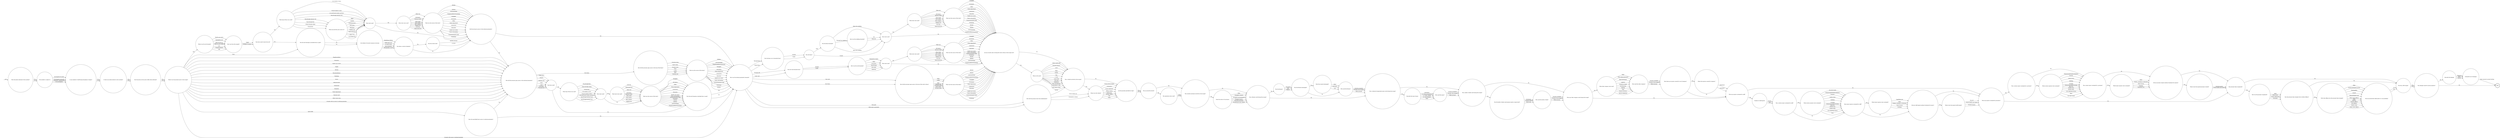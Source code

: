 digraph ESCAPE_FROM_CUSTODY {  rankdir=LR;
  node [shape = circle];
  START_NODE [label="", shape=none];
  START_NODE -> 44376 [label = "start"];
  END_NODE [label="END", shape="doublecircle"];
  44121 [label = "Whose was the vehicle?"];
  44121 -> 44251 [label = "Prison service vehicle"];
  44121 -> 44251 [label = "Contractors"];
  44121 -> 44251 [label = "Escort contractor"];
  44121 -> 44251 [label = "Official vehicle"];
  44121 -> 44251 [label = "Staff vehicle"];
  44121 -> 44251 [label = "Private vehicle"];
  44121 -> 44251 [label = "Taxi"];
  44121 -> 44251 [label = "Other"];
  44126 [label = "What was the source of the tools?"];
  44126 -> 44436 [label = "Works department"];
  44126 -> 44436 [label = "Contractors"];
  44126 -> 44436 [label = "Education"];
  44126 -> 44436 [label = "Health care centre"];
  44126 -> 44436 [label = "Farms and gardens"];
  44126 -> 44436 [label = "Gymnasium/sports field"];
  44126 -> 44436 [label = "Workshops"];
  44126 -> 44436 [label = "Kitchen"];
  44126 -> 44436 [label = "Hobbies"];
  44126 -> 44436 [label = "Cell furnishings"];
  44126 -> 44436 [label = "Wing/houseblock furnishings"];
  44126 -> 44436 [label = "Smuggled"];
  44126 -> 44436 [label = "Not known"];
  44126 -> 44436 [label = "Other"];
  44138 [label = "Was an aircraft involved?"];
  44138 -> 44621 [label = "Yes"];
  44138 -> 44781 [label = "No"];
  44165 [label = "What type of force was used?"];
  44165 -> 44931 [label = "Cut window or bars"];
  44165 -> 44931 [label = "Forced window or bars"];
  44165 -> 44931 [label = "Cut and forced window and bars"];
  44165 -> 44931 [label = "Dug through external wall"];
  44165 -> 44931 [label = "Dug through internal wall"];
  44165 -> 44931 [label = "Dug through floor"];
  44165 -> 44931 [label = "Broke through ceiling"];
  44165 -> 44931 [label = "Forced door"];
  44169 [label = "Was a chemical incapacitant spray used during the escape?"];
  44169 -> 44633 [label = "Yes"];
  44169 -> 44641 [label = "No"];
  44178 [label = "Was the exit through an unlocked door or gate?"];
  44178 -> 44851 [label = "Yes"];
  44178 -> 44851 [label = "No"];
  44192 [label = "Were tools used?"];
  44192 -> 44590 [label = "Yes"];
  44192 -> 44436 [label = "No"];
  44212 [label = "Where were the injured prisoners treated?"];
  44212 -> 44388 [label = "Prison health care centre"];
  44212 -> 44388 [label = "Outside hospital"];
  44217 [label = "Did the exit give access to the external perimeter?"];
  44217 -> 44851 [label = "Yes"];
  44217 -> 44370 [label = "No"];
  44220 [label = "Were there any injuries caused by use of weapons?"];
  44220 -> 44406 [label = "Yes"];
  44220 -> 44309 [label = "No"];
  44221 [label = "Was force used to leave the cell?"];
  44221 -> 44790 [label = "Yes"];
  44221 -> 44527 [label = "No"];
  44231 [label = "What was the source of the tools?"];
  44231 -> 44178 [label = "Works department"];
  44231 -> 44178 [label = "Contractors"];
  44231 -> 44178 [label = "Education"];
  44231 -> 44178 [label = "Health care centre"];
  44231 -> 44178 [label = "Farms and gardens"];
  44231 -> 44178 [label = "Gymnasium/sports field"];
  44231 -> 44178 [label = "Workshops"];
  44231 -> 44178 [label = "Kitchen"];
  44231 -> 44178 [label = "Hobbies"];
  44231 -> 44178 [label = "Cell furnishings"];
  44231 -> 44178 [label = "Wing/houseblock furnishings"];
  44231 -> 44178 [label = "Smuggled"];
  44231 -> 44178 [label = "Not known"];
  44231 -> 44178 [label = "Other"];
  44241 [label = "Number of staff injured"];
  44241 -> 44549 [label = "Male"];
  44241 -> 44549 [label = "Female"];
  44245 [label = "What tools were used?"];
  44245 -> 44628 [label = "Hacksaw blade"];
  44245 -> 44628 [label = "Other blade"];
  44245 -> 44628 [label = "Wire cutters"];
  44245 -> 44628 [label = "Bolt croppers"];
  44245 -> 44628 [label = "Digging tool"];
  44245 -> 44628 [label = "Crow bar"];
  44245 -> 44628 [label = "Improvised tool"];
  44245 -> 44628 [label = "Other tool"];
  44245 -> 44628 [label = "Not known"];
  44251 [label = "Are the grounds patrolled by dogs?"];
  44251 -> 44138 [label = "Yes"];
  44251 -> 44138 [label = "No"];
  44258 [label = "Which minor injuries were sustained?"];
  44258 -> 44485 [label = "Grazes, scratches or abrasions"];
  44258 -> 44485 [label = "Minor bruises"];
  44258 -> 44485 [label = "Swellings"];
  44258 -> 44485 [label = "Superficial cuts"];
  44258 -> 44485 [label = "Other"];
  44262 [label = "Describe the damage"];
  44262 -> 44363 [label = "Minor"];
  44262 -> 44363 [label = "Serious"];
  44262 -> 44363 [label = "Extensive"];
  44270 [label = "Was the firearm discharged?"];
  44270 -> 44897 [label = "Yes"];
  44270 -> 44325 [label = "No"];
  44291 [label = "Were tools used?"];
  44291 -> 44245 [label = "Yes"];
  44291 -> 44436 [label = "No"];
  44309 [label = "Were any injuries sustained by staff?"];
  44309 -> 44241 [label = "Yes"];
  44309 -> 45164 [label = "No"];
  44310 [label = "Has the prison service press office been informed?"];
  44310 -> 45032 [label = "Yes"];
  44310 -> 45032 [label = "No"];
  44321 [label = "Give details of security measure overcome"];
  44321 -> 44546 [label = "UV hand stamp"];
  44321 -> 44546 [label = "Hand geometry"];
  44321 -> 44546 [label = "Photographic record"];
  44321 -> 44546 [label = "Identifying clothing"];
  44321 -> 44546 [label = "Staff supervision"];
  44325 [label = "Who used the firearm?"];
  44325 -> 44169 [label = "Prisoner who escaped"];
  44325 -> 44169 [label = "Other prisoner"];
  44325 -> 44169 [label = "Outside accomplice"];
  44329 [label = "Was the knife or blade used purpose made or improvised?"];
  44329 -> 44787 [label = "Purpose made"];
  44329 -> 44787 [label = "Improvised"];
  44329 -> 44787 [label = "Not known"];
  44363 [label = "Estimated cost of damage"];
  44363 -> END_NODE [label = "Enter amount in pound sterling"];
  44369 [label = "Were any other weapons used during the escape?"];
  44369 -> 44761 [label = "Yes"];
  44369 -> 44309 [label = "No"];
  44370 [label = "How did the prisoner gain access to the external perimeter?"];
  44370 -> 44726 [label = "Window"];
  44370 -> 44726 [label = "External wall"];
  44370 -> 44726 [label = "Floor"];
  44370 -> 44726 [label = "Roof"];
  44370 -> 44726 [label = "Door/gate"];
  44370 -> 44726 [label = "Through fence"];
  44370 -> 44726 [label = "Under fence"];
  44370 -> 44578 [label = "Over fence"];
  44373 [label = "With what offence has the prisoner been charged?"];
  44373 -> 44699 [label = "Murder/attempted murder"];
  44373 -> 44699 [label = "Manslaughter"];
  44373 -> 44699 [label = "Assault"];
  44373 -> 44699 [label = "Rape/attempted rape"];
  44373 -> 44699 [label = "Other sexual offence"];
  44373 -> 44699 [label = "Theft"];
  44373 -> 44699 [label = "Robbery"];
  44373 -> 44699 [label = "Firearm offence"];
  44373 -> 44699 [label = "Drug offence"];
  44373 -> 44699 [label = "Vehicle crime"];
  44373 -> 44699 [label = "Public order offence"];
  44373 -> 44699 [label = "Other"];
  44376 [label = "Were the police informed of the incident?"];
  44376 -> 45177 [label = "Yes"];
  44376 -> 45177 [label = "No"];
  44377 [label = "Which serious injuries were sustained?"];
  44377 -> 44872 [label = "Fracture"];
  44377 -> 44872 [label = "Scald or burn"];
  44377 -> 44872 [label = "Stabbing"];
  44377 -> 44872 [label = "Crushing"];
  44377 -> 44872 [label = "Extensive/multiple bruising"];
  44377 -> 44872 [label = "Black eye"];
  44377 -> 44872 [label = "Broken nose"];
  44377 -> 44872 [label = "Broken teeth"];
  44377 -> 44872 [label = "Cuts requiring sutures"];
  44377 -> 44872 [label = "Bites"];
  44377 -> 44872 [label = "Gun shot wound"];
  44377 -> 44872 [label = "Temporary/permanent blindness"];
  44381 [label = "State the nature of assistance"];
  44381 -> 44689 [label = "Smuggled weapons"];
  44381 -> 44689 [label = "Smuggled tools/equipment"];
  44381 -> 44689 [label = "Swapped identity"];
  44381 -> 44689 [label = "Breached perimeter"];
  44381 -> 44689 [label = "Provided get away vehicle"];
  44381 -> 44689 [label = "Other"];
  44388 [label = "Has prisoner been recaptured?"];
  44388 -> 45147 [label = "Yes"];
  44388 -> 44968 [label = "No"];
  44406 [label = "Where the injuries caused by weapons?"];
  44406 -> 44309 [label = "Intentional"];
  44406 -> 44309 [label = "Accidental"];
  44415 [label = "Has the prisoner been charged with a further offence?"];
  44415 -> 44373 [label = "Yes"];
  44415 -> 44968 [label = "No"];
  44428 [label = "Was a serious injury sustained by a prisoner?"];
  44428 -> 44377 [label = "Yes"];
  44428 -> 44872 [label = "No"];
  44436 [label = "Are any security aids covering the wall or fence at the escape site?"];
  44436 -> 45039 [label = "Yes"];
  44436 -> 45048 [label = "No"];
  44442 [label = "Where were the injured staff treated?"];
  44442 -> 45164 [label = "Prison health care centre"];
  44442 -> 45164 [label = "Outside hospital"];
  44442 -> 45164 [label = "Own GP"];
  44476 [label = "How was the cladding breached?"];
  44476 -> 44192 [label = "Cut"];
  44476 -> 44192 [label = "Removed"];
  44485 [label = "Did any prisoner require medical treatment for injuries?"];
  44485 -> 44212 [label = "Yes"];
  44485 -> 44388 [label = "No"];
  44499 [label = "Is there any media interest in this incident?"];
  44499 -> 44310 [label = "Yes"];
  44499 -> 44310 [label = "No"];
  44501 [label = "Was the firearm?"];
  44501 -> 44270 [label = "Real"];
  44501 -> 44270 [label = "Replica"];
  44501 -> 44270 [label = "Not known"];
  44527 [label = "Was the exit through an unlocked door or gate?"];
  44527 -> 44321 [label = "Yes"];
  44527 -> 44321 [label = "No"];
  44540 [label = "Where was the cell situated?"];
  44540 -> 44558 [label = "SSU"];
  44540 -> 44558 [label = "Wing/houseblock"];
  44540 -> 44558 [label = "CRC"];
  44540 -> 44558 [label = "Health care centre"];
  44540 -> 44558 [label = "Segregation unit"];
  44540 -> 44558 [label = "Rule 45 unit (or)"];
  44540 -> 44558 [label = "Rule 45 unit (GOAD)"];
  44546 [label = "Was there a switch of identity?"];
  44546 -> 44651 [label = "Yes"];
  44546 -> 44217 [label = "No"];
  44549 [label = "Was a serious injury sustained by staff?"];
  44549 -> 44858 [label = "Yes"];
  44549 -> 44981 [label = "No"];
  44558 [label = "How was the cell occupied?"];
  44558 -> 44221 [label = "Single"];
  44558 -> 44221 [label = "Multiple occupancy"];
  44568 [label = "How did the prisoner leave the establishment?"];
  44568 -> 45048 [label = "On foot"];
  44568 -> 44121 [label = "Drove vehicle out"];
  44568 -> 44121 [label = "Concealed in vehicle"];
  44578 [label = "How did the prisoner gain access to the top of the fence?"];
  44578 -> 45036 [label = "Ladder"];
  44578 -> 45036 [label = "Rope"];
  44578 -> 45036 [label = "Climbing aids"];
  44578 -> 45036 [label = "Furniture items"];
  44578 -> 45036 [label = "Sports items"];
  44578 -> 45036 [label = "Grounds items"];
  44578 -> 45036 [label = "Other"];
  44590 [label = "What tools were used?"];
  44590 -> 44126 [label = "Hacksaw blade"];
  44590 -> 44126 [label = "Other blade"];
  44590 -> 44126 [label = "Wire cutters"];
  44590 -> 44126 [label = "Bolt croppers"];
  44590 -> 44126 [label = "Digging tool"];
  44590 -> 44126 [label = "Crow bar"];
  44590 -> 44126 [label = "Improvised tool"];
  44590 -> 44126 [label = "Other tool"];
  44590 -> 44126 [label = "Not known"];
  44621 [label = "Was operation Lewis used?"];
  44621 -> 44781 [label = "Yes"];
  44621 -> 44781 [label = "No"];
  44628 [label = "What was the source of the tools?"];
  44628 -> 44436 [label = "Works department"];
  44628 -> 44436 [label = "Contractors"];
  44628 -> 44436 [label = "Education"];
  44628 -> 44436 [label = "Health care centre"];
  44628 -> 44436 [label = "Farms and gardens"];
  44628 -> 44436 [label = "Gymnasium/sports field"];
  44628 -> 44436 [label = "Workshops"];
  44628 -> 44436 [label = "Kitchen"];
  44628 -> 44436 [label = "Hobbies"];
  44628 -> 44436 [label = "Cell furnishings"];
  44628 -> 44436 [label = "Wing/houseblock furnishings"];
  44628 -> 44436 [label = "Smuggled"];
  44628 -> 44436 [label = "Not known"];
  44628 -> 44436 [label = "Other"];
  44633 [label = "Describe the type of spray"];
  44633 -> 44848 [label = "C.n (chloracetopheone)"];
  44633 -> 44848 [label = "C.s (ortho..nitrile)"];
  44633 -> 44848 [label = "O.c (mace/pepper)"];
  44633 -> 44848 [label = "Other"];
  44633 -> 44848 [label = "Not known"];
  44641 [label = "Was a knife or blade used during the escape?"];
  44641 -> 44329 [label = "Yes"];
  44641 -> 44369 [label = "No"];
  44651 [label = "Was the switch with?"];
  44651 -> 44217 [label = "Another prisoner"];
  44651 -> 44217 [label = "A visitor"];
  44657 [label = "What tools were used?"];
  44657 -> 45037 [label = "Hacksaw blade"];
  44657 -> 45037 [label = "Other blade"];
  44657 -> 45037 [label = "Wire cutters"];
  44657 -> 45037 [label = "Bolt croppers"];
  44657 -> 45037 [label = "Digging tool"];
  44657 -> 45037 [label = "Crow bar"];
  44657 -> 45037 [label = "Improvised tool"];
  44657 -> 45037 [label = "Other tool"];
  44657 -> 45037 [label = "Not known"];
  44659 [label = "Was damage caused to prison property?"];
  44659 -> 44262 [label = "Yes"];
  44659 -> END_NODE [label = "No"];
  44683 [label = "Who used the other weapons?"];
  44683 -> 44220 [label = "Prisoner who escaped"];
  44683 -> 44220 [label = "Other prisoner"];
  44683 -> 44220 [label = "Outside accomplice"];
  44689 [label = "Was a firearm used during the escape?"];
  44689 -> 44501 [label = "Yes"];
  44689 -> 44169 [label = "No"];
  44699 [label = "Has any prosecution taken place or is any pending?"];
  44699 -> 44968 [label = "Yes"];
  44699 -> 44968 [label = "No"];
  44705 [label = "Does the sportsfield have access to external perimeter?"];
  44705 -> 44851 [label = "Yes"];
  44705 -> 44370 [label = "No"];
  44726 [label = "Was force used?"];
  44726 -> 44165 [label = "Yes"];
  44726 -> 44178 [label = "No"];
  44761 [label = "What other weapons were used?"];
  44761 -> 44683 [label = "Other sharp instrument"];
  44761 -> 44683 [label = "Blunt instrument"];
  44761 -> 44683 [label = "Ligature"];
  44761 -> 44683 [label = "Dangerous liquid"];
  44761 -> 44683 [label = "Excreta/urine"];
  44761 -> 44683 [label = "Spitting"];
  44761 -> 44683 [label = "Food"];
  44761 -> 44683 [label = "Thrown furniture"];
  44761 -> 44683 [label = "Thrown equipment"];
  44761 -> 44683 [label = "Other"];
  44781 [label = "Was outside assistance involved in the escape?"];
  44781 -> 44381 [label = "Yes"];
  44781 -> 44689 [label = "No"];
  44787 [label = "Who used the knife or blade?"];
  44787 -> 44369 [label = "Prisoner who escaped"];
  44787 -> 44369 [label = "Other prisoner"];
  44787 -> 44369 [label = "Outside accomplice"];
  44790 [label = "What type of force was used?"];
  44790 -> 44936 [label = "Cut window or bars"];
  44790 -> 44936 [label = "Forced window or bars"];
  44790 -> 44936 [label = "Cut and forced window and bars"];
  44790 -> 44936 [label = "Dug through external wall"];
  44790 -> 45009 [label = "Dug through internal wall"];
  44790 -> 45009 [label = "Dug through floor"];
  44790 -> 45009 [label = "Broke through ceiling"];
  44790 -> 45009 [label = "Forced door"];
  44798 [label = "Is any member of staff facing disciplinary charges?"];
  44798 -> 44499 [label = "Yes"];
  44798 -> 44499 [label = "No"];
  44824 [label = "Was the wall breached from?"];
  44824 -> 45103 [label = "Inside"];
  44824 -> 45103 [label = "Outside"];
  44830 [label = "Was the fence?"];
  44830 -> 44903 [label = "Clad"];
  44830 -> 44192 [label = "Unclad"];
  44834 [label = "Was the fence cut or breached from?"];
  44834 -> 44830 [label = "Inside"];
  44834 -> 44830 [label = "Outside"];
  44844 [label = "What tools were used?"];
  44844 -> 44231 [label = "Hacksaw blade"];
  44844 -> 44231 [label = "Other blade"];
  44844 -> 44231 [label = "Wire cutters"];
  44844 -> 44231 [label = "Bolt croppers"];
  44844 -> 44231 [label = "Digging tool"];
  44844 -> 44231 [label = "Crow bar"];
  44844 -> 44231 [label = "Improvised tool"];
  44844 -> 44231 [label = "Other tool"];
  44844 -> 44231 [label = "Not known"];
  44848 [label = "Who used the spray?"];
  44848 -> 44641 [label = "Prisoner who escaped"];
  44848 -> 44641 [label = "Other prisoner"];
  44848 -> 44641 [label = "Outside accomplice"];
  44851 [label = "How was the external perimeter breached?"];
  44851 -> 44568 [label = "Main gate"];
  44851 -> 44568 [label = "Other gate in perimeter"];
  44851 -> 44852 [label = "Over wall"];
  44851 -> 44852 [label = "Over fence"];
  44851 -> 44834 [label = "Through fence"];
  44851 -> 44824 [label = "Through wall"];
  44851 -> 44834 [label = "Under fence"];
  44851 -> 44824 [label = "Under wall"];
  44852 [label = "How did the prisoner gain access to the top of the wall or fence?"];
  44852 -> 45052 [label = "Ladder"];
  44852 -> 45052 [label = "Rope"];
  44852 -> 45052 [label = "Climbing aids"];
  44852 -> 45052 [label = "Furniture items"];
  44852 -> 45052 [label = "Sports items"];
  44852 -> 45052 [label = "Grounds items"];
  44852 -> 45052 [label = "Other"];
  44858 [label = "Which serious injuries were sustained?"];
  44858 -> 44981 [label = "Fracture"];
  44858 -> 44981 [label = "Scald or burn"];
  44858 -> 44981 [label = "Stabbing"];
  44858 -> 44981 [label = "Crushing"];
  44858 -> 44981 [label = "Extensive/multiple bruising"];
  44858 -> 44981 [label = "Black eye"];
  44858 -> 44981 [label = "Broken nose"];
  44858 -> 44981 [label = "Broken teeth"];
  44858 -> 44981 [label = "Cuts requiring sutures"];
  44858 -> 44981 [label = "Bites"];
  44858 -> 44981 [label = "Gun shot wound"];
  44858 -> 44981 [label = "Temporary/permanent blindness"];
  44872 [label = "Was a minor injury sustained by a prisoner?"];
  44872 -> 44258 [label = "Yes"];
  44872 -> 44485 [label = "No"];
  44897 [label = "Were the rounds discharged?"];
  44897 -> 44325 [label = "Live"];
  44897 -> 44325 [label = "Blank"];
  44897 -> 44325 [label = "Not known"];
  44903 [label = "Was the fence breached?"];
  44903 -> 44476 [label = "Through the cladding"];
  44903 -> 44192 [label = "Above the cladding"];
  44903 -> 44192 [label = "Below the cladding"];
  44931 [label = "Were tools used?"];
  44931 -> 44844 [label = "Yes"];
  44931 -> 44231 [label = "No"];
  44936 [label = "Were tools used?"];
  44936 -> 44657 [label = "Yes"];
  44936 -> 44217 [label = "No"];
  44961 [label = "Which minor injuries were sustained?"];
  44961 -> 45132 [label = "Grazes, scratches or abrasions"];
  44961 -> 45132 [label = "Minor bruises"];
  44961 -> 45132 [label = "Swellings"];
  44961 -> 45132 [label = "Superficial cuts"];
  44961 -> 45132 [label = "Other"];
  44968 [label = "Was this a KPI escape?"];
  44968 -> 44659 [label = "Yes"];
  44968 -> 44659 [label = "No"];
  44981 [label = "Were minor injuries sustained by staff?"];
  44981 -> 44961 [label = "Yes"];
  44981 -> 45132 [label = "No"];
  45009 [label = "Which area did this give access to?"];
  45009 -> 44936 [label = "Another cell"];
  45009 -> 44936 [label = "Recess/showers"];
  45009 -> 44936 [label = "Store room"];
  45009 -> 44936 [label = "Association area"];
  45009 -> 44936 [label = "Office"];
  45009 -> 44936 [label = "Canteen"];
  45009 -> 44936 [label = "Kitchen/servery"];
  45009 -> 44936 [label = "Roof space"];
  45009 -> 44936 [label = "Basement"];
  45032 [label = "Where was the prisoner prior to the escape?"];
  45032 -> 44705 [label = "Sports field"];
  45032 -> 44540 [label = "Cell"];
  45032 -> 44527 [label = "Visits"];
  45032 -> 44370 [label = "Wing/houseblock"];
  45032 -> 44370 [label = "Dormitory"];
  45032 -> 44370 [label = "Health care centre"];
  45032 -> 44370 [label = "Chapel"];
  45032 -> 44370 [label = "Kitchen"];
  45032 -> 44370 [label = "Education/library"];
  45032 -> 44370 [label = "Workshop"];
  45032 -> 44370 [label = "Stores"];
  45032 -> 44370 [label = "Administration"];
  45032 -> 44370 [label = "Gymnasium"];
  45032 -> 44370 [label = "Reception"];
  45032 -> 44370 [label = "Works department"];
  45032 -> 44370 [label = "Exercise yard"];
  45032 -> 44370 [label = "Other secure area"];
  45032 -> 44370 [label = "Grounds with no access to external perimiter"];
  45032 -> 44851 [label = "Grounds with access to external perimiter"];
  45036 [label = "What was the source of the items?"];
  45036 -> 44851 [label = "Works department"];
  45036 -> 44851 [label = "Contractors"];
  45036 -> 44851 [label = "Education"];
  45036 -> 44851 [label = "Health care centre"];
  45036 -> 44851 [label = "Farms and gardens"];
  45036 -> 44851 [label = "Gymnasium/sports field"];
  45036 -> 44851 [label = "Workshops"];
  45036 -> 44851 [label = "Kitchen"];
  45036 -> 44851 [label = "Hobbies"];
  45036 -> 44851 [label = "Cell furnishings"];
  45036 -> 44851 [label = "Wing/houseblock furnishings"];
  45036 -> 44851 [label = "Smuggled"];
  45036 -> 44851 [label = "Not known"];
  45037 [label = "What was the source of the tools?"];
  45037 -> 44217 [label = "Works department"];
  45037 -> 44217 [label = "Contractors"];
  45037 -> 44217 [label = "Education"];
  45037 -> 44217 [label = "Health care centre"];
  45037 -> 44217 [label = "Farms and gardens"];
  45037 -> 44217 [label = "Gymnasium/sports field"];
  45037 -> 44217 [label = "Workshops"];
  45037 -> 44217 [label = "Kitchen"];
  45037 -> 44217 [label = "Hobbies"];
  45037 -> 44217 [label = "Cell furnishings"];
  45037 -> 44217 [label = "Wing/houseblock furnishings"];
  45037 -> 44217 [label = "Smuggled"];
  45037 -> 44217 [label = "Not known"];
  45037 -> 44217 [label = "Other"];
  45039 [label = "What are the aids?"];
  45039 -> 45048 [label = "Gander"];
  45039 -> 45048 [label = "Pipe"];
  45039 -> 45048 [label = "'s' wire"];
  45039 -> 45048 [label = "Scare strip"];
  45039 -> 45048 [label = "Taut wire"];
  45039 -> 45048 [label = "Geophones"];
  45039 -> 45048 [label = "Infra red detectors"];
  45039 -> 45048 [label = "Microphonic cable"];
  45039 -> 45048 [label = "Fibre optic system"];
  45039 -> 45048 [label = "Leaky co-axil cable"];
  45039 -> 45048 [label = "Pressure sensors"];
  45039 -> 45048 [label = "CCTV"];
  45039 -> 45048 [label = "Other"];
  45048 [label = "Was a vehicle involved in the escape?"];
  45048 -> 44121 [label = "Yes"];
  45048 -> 44251 [label = "No"];
  45052 [label = "What was the source of the items?"];
  45052 -> 44436 [label = "Works department"];
  45052 -> 44436 [label = "Contractors"];
  45052 -> 44436 [label = "Education"];
  45052 -> 44436 [label = "Health care centre"];
  45052 -> 44436 [label = "Farms and gardens"];
  45052 -> 44436 [label = "Gymnasium/sports field"];
  45052 -> 44436 [label = "Workshops"];
  45052 -> 44436 [label = "Kitchen"];
  45052 -> 44436 [label = "Hobbies"];
  45052 -> 44436 [label = "Cell furnishings"];
  45052 -> 44436 [label = "Wing/houseblock furnishings"];
  45052 -> 44436 [label = "Smuggled"];
  45052 -> 44436 [label = "Not known"];
  45103 [label = "How was the wall breached?"];
  45103 -> 44291 [label = "Dug through"];
  45103 -> 44291 [label = "Dug under"];
  45103 -> 44291 [label = "Explosion"];
  45103 -> 44291 [label = "Rammed by vehicle"];
  45103 -> 44291 [label = "Other"];
  45103 -> 44291 [label = "Not known"];
  45132 [label = "Did any staff require medical treatment for injury?"];
  45132 -> 44442 [label = "Yes"];
  45132 -> 45164 [label = "No"];
  45147 [label = "How was the prisoner recaptured?"];
  45147 -> 44415 [label = "Police arrest"];
  45147 -> 44415 [label = "Prison staff arrest"];
  45147 -> 44415 [label = "Surrender"];
  45147 -> 44415 [label = "Other"];
  45164 [label = "Were any injuries sustained by prisoners?"];
  45164 -> 44428 [label = "Yes"];
  45164 -> 44388 [label = "No"];
  45177 [label = "The incident is subject to"];
  45177 -> 44798 [label = "Investigation by police"];
  45177 -> 44798 [label = "Investigation internally"];
  45177 -> 44798 [label = "Governor's adjudication"];
  45177 -> 44798 [label = "No investigation"];
}
